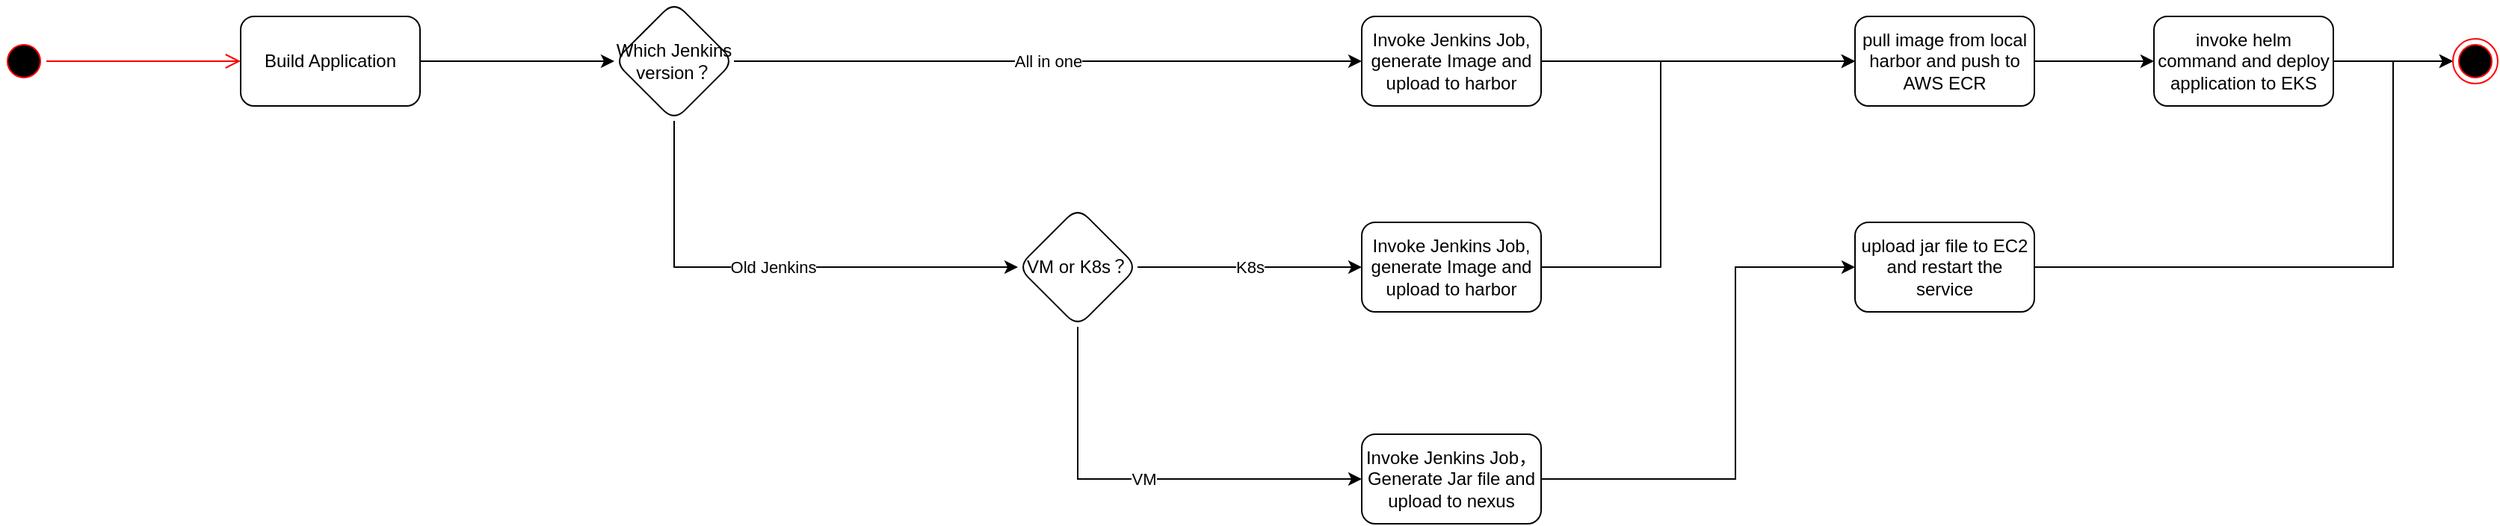 <mxfile version="14.0.1" type="github">
  <diagram id="itAkbLC7WfVamD4yO5cT" name="Page-1">
    <mxGraphModel dx="1422" dy="763" grid="1" gridSize="10" guides="1" tooltips="1" connect="1" arrows="1" fold="1" page="1" pageScale="1" pageWidth="1920" pageHeight="1200" math="0" shadow="0">
      <root>
        <mxCell id="0" />
        <mxCell id="1" parent="0" />
        <mxCell id="un2wKoPjUNq5MuE0AR7B-2" value="" style="ellipse;html=1;shape=startState;fillColor=#000000;strokeColor=#ff0000;" vertex="1" parent="1">
          <mxGeometry x="220" y="175" width="30" height="30" as="geometry" />
        </mxCell>
        <mxCell id="un2wKoPjUNq5MuE0AR7B-3" value="" style="edgeStyle=orthogonalEdgeStyle;html=1;verticalAlign=bottom;endArrow=open;endSize=8;strokeColor=#ff0000;entryX=0;entryY=0.5;entryDx=0;entryDy=0;" edge="1" source="un2wKoPjUNq5MuE0AR7B-2" parent="1" target="un2wKoPjUNq5MuE0AR7B-30">
          <mxGeometry relative="1" as="geometry">
            <mxPoint x="410" y="190" as="targetPoint" />
          </mxGeometry>
        </mxCell>
        <mxCell id="un2wKoPjUNq5MuE0AR7B-7" value="" style="edgeStyle=orthogonalEdgeStyle;rounded=0;orthogonalLoop=1;jettySize=auto;html=1;" edge="1" parent="1" source="un2wKoPjUNq5MuE0AR7B-30" target="un2wKoPjUNq5MuE0AR7B-6">
          <mxGeometry relative="1" as="geometry">
            <mxPoint x="530" y="190" as="sourcePoint" />
          </mxGeometry>
        </mxCell>
        <mxCell id="un2wKoPjUNq5MuE0AR7B-11" value="All in one" style="edgeStyle=orthogonalEdgeStyle;rounded=0;orthogonalLoop=1;jettySize=auto;html=1;" edge="1" parent="1" source="un2wKoPjUNq5MuE0AR7B-6" target="un2wKoPjUNq5MuE0AR7B-10">
          <mxGeometry relative="1" as="geometry" />
        </mxCell>
        <mxCell id="un2wKoPjUNq5MuE0AR7B-14" value="Old Jenkins" style="edgeStyle=orthogonalEdgeStyle;rounded=0;orthogonalLoop=1;jettySize=auto;html=1;entryX=0;entryY=0.5;entryDx=0;entryDy=0;exitX=0.5;exitY=1;exitDx=0;exitDy=0;" edge="1" parent="1" source="un2wKoPjUNq5MuE0AR7B-6" target="un2wKoPjUNq5MuE0AR7B-15">
          <mxGeometry relative="1" as="geometry">
            <mxPoint x="880" y="300" as="targetPoint" />
          </mxGeometry>
        </mxCell>
        <mxCell id="un2wKoPjUNq5MuE0AR7B-6" value="Which Jenkins version？" style="rhombus;whiteSpace=wrap;html=1;rounded=1;" vertex="1" parent="1">
          <mxGeometry x="630" y="150" width="80" height="80" as="geometry" />
        </mxCell>
        <mxCell id="un2wKoPjUNq5MuE0AR7B-21" value="" style="edgeStyle=orthogonalEdgeStyle;rounded=0;orthogonalLoop=1;jettySize=auto;html=1;" edge="1" parent="1" source="un2wKoPjUNq5MuE0AR7B-10" target="un2wKoPjUNq5MuE0AR7B-20">
          <mxGeometry relative="1" as="geometry" />
        </mxCell>
        <mxCell id="un2wKoPjUNq5MuE0AR7B-10" value="Invoke Jenkins Job, generate Image and upload to harbor" style="whiteSpace=wrap;html=1;rounded=1;" vertex="1" parent="1">
          <mxGeometry x="1130" y="160" width="120" height="60" as="geometry" />
        </mxCell>
        <mxCell id="un2wKoPjUNq5MuE0AR7B-17" value="VM" style="edgeStyle=orthogonalEdgeStyle;rounded=0;orthogonalLoop=1;jettySize=auto;html=1;exitX=0.5;exitY=1;exitDx=0;exitDy=0;entryX=0;entryY=0.5;entryDx=0;entryDy=0;" edge="1" parent="1" source="un2wKoPjUNq5MuE0AR7B-15" target="un2wKoPjUNq5MuE0AR7B-16">
          <mxGeometry relative="1" as="geometry" />
        </mxCell>
        <mxCell id="un2wKoPjUNq5MuE0AR7B-19" value="K8s" style="edgeStyle=orthogonalEdgeStyle;rounded=0;orthogonalLoop=1;jettySize=auto;html=1;entryX=0;entryY=0.5;entryDx=0;entryDy=0;exitX=1;exitY=0.5;exitDx=0;exitDy=0;" edge="1" parent="1" source="un2wKoPjUNq5MuE0AR7B-15" target="un2wKoPjUNq5MuE0AR7B-18">
          <mxGeometry relative="1" as="geometry" />
        </mxCell>
        <mxCell id="un2wKoPjUNq5MuE0AR7B-15" value="VM or K8s？" style="rhombus;whiteSpace=wrap;html=1;rounded=1;" vertex="1" parent="1">
          <mxGeometry x="900" y="288" width="80" height="80" as="geometry" />
        </mxCell>
        <mxCell id="un2wKoPjUNq5MuE0AR7B-22" style="edgeStyle=orthogonalEdgeStyle;rounded=0;orthogonalLoop=1;jettySize=auto;html=1;exitX=1;exitY=0.5;exitDx=0;exitDy=0;entryX=0;entryY=0.5;entryDx=0;entryDy=0;" edge="1" parent="1" source="un2wKoPjUNq5MuE0AR7B-16" target="un2wKoPjUNq5MuE0AR7B-25">
          <mxGeometry relative="1" as="geometry">
            <Array as="points">
              <mxPoint x="1380" y="470" />
              <mxPoint x="1380" y="328" />
            </Array>
          </mxGeometry>
        </mxCell>
        <mxCell id="un2wKoPjUNq5MuE0AR7B-16" value="Invoke Jenkins Job， Generate Jar file and upload to nexus" style="whiteSpace=wrap;html=1;rounded=1;" vertex="1" parent="1">
          <mxGeometry x="1130" y="440" width="120" height="60" as="geometry" />
        </mxCell>
        <mxCell id="un2wKoPjUNq5MuE0AR7B-26" value="" style="edgeStyle=orthogonalEdgeStyle;rounded=0;orthogonalLoop=1;jettySize=auto;html=1;entryX=0;entryY=0.5;entryDx=0;entryDy=0;" edge="1" parent="1" source="un2wKoPjUNq5MuE0AR7B-18" target="un2wKoPjUNq5MuE0AR7B-20">
          <mxGeometry relative="1" as="geometry">
            <Array as="points">
              <mxPoint x="1330" y="328" />
              <mxPoint x="1330" y="190" />
            </Array>
          </mxGeometry>
        </mxCell>
        <mxCell id="un2wKoPjUNq5MuE0AR7B-18" value="Invoke Jenkins Job, generate Image and upload to harbor" style="whiteSpace=wrap;html=1;rounded=1;" vertex="1" parent="1">
          <mxGeometry x="1130" y="298" width="120" height="60" as="geometry" />
        </mxCell>
        <mxCell id="un2wKoPjUNq5MuE0AR7B-24" value="" style="edgeStyle=orthogonalEdgeStyle;rounded=0;orthogonalLoop=1;jettySize=auto;html=1;" edge="1" parent="1" source="un2wKoPjUNq5MuE0AR7B-20" target="un2wKoPjUNq5MuE0AR7B-23">
          <mxGeometry relative="1" as="geometry" />
        </mxCell>
        <mxCell id="un2wKoPjUNq5MuE0AR7B-20" value="pull image from local harbor and push to AWS ECR" style="whiteSpace=wrap;html=1;rounded=1;" vertex="1" parent="1">
          <mxGeometry x="1460" y="160" width="120" height="60" as="geometry" />
        </mxCell>
        <mxCell id="un2wKoPjUNq5MuE0AR7B-28" style="edgeStyle=orthogonalEdgeStyle;rounded=0;orthogonalLoop=1;jettySize=auto;html=1;exitX=1;exitY=0.5;exitDx=0;exitDy=0;entryX=0;entryY=0.5;entryDx=0;entryDy=0;" edge="1" parent="1" source="un2wKoPjUNq5MuE0AR7B-23" target="un2wKoPjUNq5MuE0AR7B-27">
          <mxGeometry relative="1" as="geometry" />
        </mxCell>
        <mxCell id="un2wKoPjUNq5MuE0AR7B-23" value="invoke helm command and deploy application to EKS" style="whiteSpace=wrap;html=1;rounded=1;" vertex="1" parent="1">
          <mxGeometry x="1660" y="160" width="120" height="60" as="geometry" />
        </mxCell>
        <mxCell id="un2wKoPjUNq5MuE0AR7B-29" style="edgeStyle=orthogonalEdgeStyle;rounded=0;orthogonalLoop=1;jettySize=auto;html=1;exitX=1;exitY=0.5;exitDx=0;exitDy=0;entryX=0;entryY=0.5;entryDx=0;entryDy=0;" edge="1" parent="1" source="un2wKoPjUNq5MuE0AR7B-25" target="un2wKoPjUNq5MuE0AR7B-27">
          <mxGeometry relative="1" as="geometry">
            <Array as="points">
              <mxPoint x="1820" y="328" />
              <mxPoint x="1820" y="190" />
            </Array>
          </mxGeometry>
        </mxCell>
        <mxCell id="un2wKoPjUNq5MuE0AR7B-25" value="upload jar file to EC2 and restart the service" style="whiteSpace=wrap;html=1;rounded=1;" vertex="1" parent="1">
          <mxGeometry x="1460" y="298" width="120" height="60" as="geometry" />
        </mxCell>
        <mxCell id="un2wKoPjUNq5MuE0AR7B-27" value="" style="ellipse;html=1;shape=endState;fillColor=#000000;strokeColor=#ff0000;" vertex="1" parent="1">
          <mxGeometry x="1860" y="175" width="30" height="30" as="geometry" />
        </mxCell>
        <mxCell id="un2wKoPjUNq5MuE0AR7B-30" value="Build Application" style="whiteSpace=wrap;html=1;rounded=1;" vertex="1" parent="1">
          <mxGeometry x="380" y="160" width="120" height="60" as="geometry" />
        </mxCell>
      </root>
    </mxGraphModel>
  </diagram>
</mxfile>
